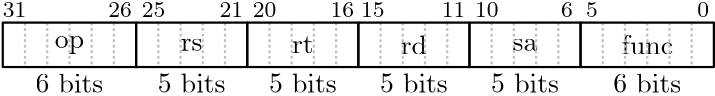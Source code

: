 <?xml version="1.0"?>
<!DOCTYPE ipe SYSTEM "ipe.dtd">
<ipe version="70206" creator="Ipe 7.2.10">
<info created="D:20190918220133" modified="D:20200325211811"/>
<ipestyle name="basic">
<symbol name="arrow/arc(spx)">
<path stroke="sym-stroke" fill="sym-stroke" pen="sym-pen">
0 0 m
-1 0.333 l
-1 -0.333 l
h
</path>
</symbol>
<symbol name="arrow/farc(spx)">
<path stroke="sym-stroke" fill="white" pen="sym-pen">
0 0 m
-1 0.333 l
-1 -0.333 l
h
</path>
</symbol>
<symbol name="arrow/ptarc(spx)">
<path stroke="sym-stroke" fill="sym-stroke" pen="sym-pen">
0 0 m
-1 0.333 l
-0.8 0 l
-1 -0.333 l
h
</path>
</symbol>
<symbol name="arrow/fptarc(spx)">
<path stroke="sym-stroke" fill="white" pen="sym-pen">
0 0 m
-1 0.333 l
-0.8 0 l
-1 -0.333 l
h
</path>
</symbol>
<symbol name="mark/circle(sx)" transformations="translations">
<path fill="sym-stroke">
0.6 0 0 0.6 0 0 e
0.4 0 0 0.4 0 0 e
</path>
</symbol>
<symbol name="mark/disk(sx)" transformations="translations">
<path fill="sym-stroke">
0.6 0 0 0.6 0 0 e
</path>
</symbol>
<symbol name="mark/fdisk(sfx)" transformations="translations">
<group>
<path fill="sym-fill">
0.5 0 0 0.5 0 0 e
</path>
<path fill="sym-stroke" fillrule="eofill">
0.6 0 0 0.6 0 0 e
0.4 0 0 0.4 0 0 e
</path>
</group>
</symbol>
<symbol name="mark/box(sx)" transformations="translations">
<path fill="sym-stroke" fillrule="eofill">
-0.6 -0.6 m
0.6 -0.6 l
0.6 0.6 l
-0.6 0.6 l
h
-0.4 -0.4 m
0.4 -0.4 l
0.4 0.4 l
-0.4 0.4 l
h
</path>
</symbol>
<symbol name="mark/square(sx)" transformations="translations">
<path fill="sym-stroke">
-0.6 -0.6 m
0.6 -0.6 l
0.6 0.6 l
-0.6 0.6 l
h
</path>
</symbol>
<symbol name="mark/fsquare(sfx)" transformations="translations">
<group>
<path fill="sym-fill">
-0.5 -0.5 m
0.5 -0.5 l
0.5 0.5 l
-0.5 0.5 l
h
</path>
<path fill="sym-stroke" fillrule="eofill">
-0.6 -0.6 m
0.6 -0.6 l
0.6 0.6 l
-0.6 0.6 l
h
-0.4 -0.4 m
0.4 -0.4 l
0.4 0.4 l
-0.4 0.4 l
h
</path>
</group>
</symbol>
<symbol name="mark/cross(sx)" transformations="translations">
<group>
<path fill="sym-stroke">
-0.43 -0.57 m
0.57 0.43 l
0.43 0.57 l
-0.57 -0.43 l
h
</path>
<path fill="sym-stroke">
-0.43 0.57 m
0.57 -0.43 l
0.43 -0.57 l
-0.57 0.43 l
h
</path>
</group>
</symbol>
<symbol name="arrow/fnormal(spx)">
<path stroke="sym-stroke" fill="white" pen="sym-pen">
0 0 m
-1 0.333 l
-1 -0.333 l
h
</path>
</symbol>
<symbol name="arrow/pointed(spx)">
<path stroke="sym-stroke" fill="sym-stroke" pen="sym-pen">
0 0 m
-1 0.333 l
-0.8 0 l
-1 -0.333 l
h
</path>
</symbol>
<symbol name="arrow/fpointed(spx)">
<path stroke="sym-stroke" fill="white" pen="sym-pen">
0 0 m
-1 0.333 l
-0.8 0 l
-1 -0.333 l
h
</path>
</symbol>
<symbol name="arrow/linear(spx)">
<path stroke="sym-stroke" pen="sym-pen">
-1 0.333 m
0 0 l
-1 -0.333 l
</path>
</symbol>
<symbol name="arrow/fdouble(spx)">
<path stroke="sym-stroke" fill="white" pen="sym-pen">
0 0 m
-1 0.333 l
-1 -0.333 l
h
-1 0 m
-2 0.333 l
-2 -0.333 l
h
</path>
</symbol>
<symbol name="arrow/double(spx)">
<path stroke="sym-stroke" fill="sym-stroke" pen="sym-pen">
0 0 m
-1 0.333 l
-1 -0.333 l
h
-1 0 m
-2 0.333 l
-2 -0.333 l
h
</path>
</symbol>
<pen name="heavier" value="0.8"/>
<pen name="fat" value="1.2"/>
<pen name="ultrafat" value="2"/>
<symbolsize name="large" value="5"/>
<symbolsize name="small" value="2"/>
<symbolsize name="tiny" value="1.1"/>
<arrowsize name="large" value="10"/>
<arrowsize name="small" value="5"/>
<arrowsize name="tiny" value="3"/>
<color name="green" value="0 1 0"/>
<color name="yellow" value="1 1 0"/>
<color name="orange" value="1 0.647 0"/>
<color name="gold" value="1 0.843 0"/>
<color name="purple" value="0.627 0.125 0.941"/>
<color name="gray" value="0.745"/>
<color name="brown" value="0.647 0.165 0.165"/>
<color name="navy" value="0 0 0.502"/>
<color name="pink" value="1 0.753 0.796"/>
<color name="seagreen" value="0.18 0.545 0.341"/>
<color name="turquoise" value="0.251 0.878 0.816"/>
<color name="violet" value="0.933 0.51 0.933"/>
<color name="darkblue" value="0 0 0.545"/>
<color name="darkcyan" value="0 0.545 0.545"/>
<color name="darkgray" value="0.663"/>
<color name="darkgreen" value="0 0.392 0"/>
<color name="darkmagenta" value="0.545 0 0.545"/>
<color name="darkorange" value="1 0.549 0"/>
<color name="darkred" value="0.545 0 0"/>
<color name="lightblue" value="0.678 0.847 0.902"/>
<color name="lightcyan" value="0.878 1 1"/>
<color name="lightgray" value="0.827"/>
<color name="lightgreen" value="0.565 0.933 0.565"/>
<color name="lightyellow" value="1 1 0.878"/>
<color name="red1" value="1 0 0"/>
<color name="red2" value="0.933 0 0"/>
<color name="red3" value="0.804 0 0"/>
<color name="red4" value="0.545 0 0"/>
<color name="green1" value="0 1 0"/>
<color name="green2" value="0 0.933 0"/>
<color name="green3" value="0 0.804 0"/>
<color name="green4" value="0 0.545 0"/>
<color name="blue1" value="0 0 1"/>
<color name="blue2" value="0 0 0.933"/>
<color name="blue3" value="0 0 0.804"/>
<color name="blue4" value="0 0 0.545"/>
<dashstyle name="dash dotted" value="[4 2 1 2] 0"/>
<dashstyle name="dash dot dotted" value="[4 2 1 2 1 2] 0"/>
<dashstyle name="dashed1" value="[1] 0"/>
<dashstyle name="dashed2" value="[2] 0"/>
<dashstyle name="dashed3" value="[4] 0"/>
<dashstyle name="dotted1" value="[1 1] 0"/>
<dashstyle name="dotted2" value="[1 2] 0"/>
<dashstyle name="dotted3" value="[1 3] 0"/>
<textsize name="large" value="\large"/>
<textsize name="small" value="\small"/>
<textsize name="tiny" value="\tiny"/>
<textsize name="Large" value="\Large"/>
<textsize name="LARGE" value="\LARGE"/>
<textsize name="huge" value="\huge"/>
<textsize name="Huge" value="\Huge"/>
<textsize name="footnote" value="\footnotesize"/>
<textstyle name="center" begin="\begin{center}" end="\end{center}"/>
<textstyle name="itemize" begin="\begin{itemize}" end="\end{itemize}"/>
<textstyle name="item" begin="\begin{itemize}\item{}" end="\end{itemize}"/>
<gridsize name="1 pts" value="1"/>
<gridsize name="2 pts" value="2"/>
<gridsize name="4 pts" value="4"/>
<gridsize name="8 pts (~3 mm)" value="8"/>
<gridsize name="16 pts (~6 mm)" value="16"/>
<gridsize name="32 pts (~12 mm)" value="32"/>
<gridsize name="10 pts (~3.5 mm)" value="10"/>
<gridsize name="20 pts (~7 mm)" value="20"/>
<gridsize name="14 pts (~5 mm)" value="14"/>
<gridsize name="28 pts (~10 mm)" value="28"/>
<gridsize name="56 pts (~20 mm)" value="56"/>
<anglesize name="90 deg" value="90"/>
<anglesize name="60 deg" value="60"/>
<anglesize name="45 deg" value="45"/>
<anglesize name="30 deg" value="30"/>
<anglesize name="22.5 deg" value="22.5"/>
<opacity name="10%" value="0.1"/>
<opacity name="30%" value="0.3"/>
<opacity name="50%" value="0.5"/>
<opacity name="75%" value="0.75"/>
<layout paper="268 36" origin="0 0" frame="268 36"/>
<tiling name="falling" angle="-60" step="4" width="1"/>
<tiling name="rising" angle="30" step="4" width="1"/>
</ipestyle>
<page>
<layer name="alpha"/>
<view layers="alpha" active="alpha"/>
<path layer="alpha" matrix="1 0 0 1 0 3" stroke="gray" dash="dashed1" pen="heavier">
16 24 m
16 8 l
</path>
<text matrix="1 0 0 1 -104.271 -120.459" transformations="translations" pos="335 136" stroke="black" type="label" width="18.542" height="6.918" depth="0" valign="baseline">func</text>
<text matrix="1 0 0 1 -104.456 -109.144" transformations="translations" pos="296 126" stroke="black" type="label" width="8.911" height="4.289" depth="0" valign="baseline">sa</text>
<text matrix="1 0 0 1 -99.888 -84.064" transformations="translations" pos="212 100" stroke="black" type="label" width="7.776" height="6.128" depth="0" valign="baseline">rt</text>
<text matrix="1 0 0 1 -128.916 -69.1445" transformations="translations" pos="201 86" stroke="black" type="label" width="7.832" height="4.289" depth="0" valign="baseline">rs</text>
<text matrix="1 0 0 1 -84.258 -89.1835" transformations="translations" pos="111 107" stroke="black" type="label" width="10.516" height="4.297" depth="1.93" valign="baseline">op</text>
<text matrix="1 0 0 1 -6.7185 -113.459" transformations="translations" pos="158 129" stroke="black" type="label" width="9.437" height="6.918" depth="0" valign="baseline">rd</text>
<text matrix="1 0 0 1 -52 -126" transformations="translations" pos="60 155" stroke="black" type="label" width="8.468" height="5.136" depth="0" valign="baseline" size="footnote">31</text>
<text matrix="1 0 0 1 -40 -115" transformations="translations" pos="86 144" stroke="black" type="label" width="8.468" height="5.136" depth="0" valign="baseline" size="footnote">26</text>
<text matrix="1 0 0 1 -264 -97" transformations="translations" pos="322 126" stroke="black" type="label" width="8.468" height="5.136" depth="0" valign="baseline" size="footnote">25</text>
<text matrix="1 0 0 1 -278 -92" transformations="translations" pos="364 121" stroke="black" type="label" width="8.468" height="5.136" depth="0" valign="baseline" size="footnote">21</text>
<text matrix="1 0 0 1 -68 -114" transformations="translations" pos="166 143" stroke="black" type="label" width="8.468" height="5.136" depth="0" valign="baseline" size="footnote">20</text>
<text matrix="1 0 0 1 -66 -114" transformations="translations" pos="192 143" stroke="black" type="label" width="8.468" height="5.136" depth="0" valign="baseline" size="footnote">16</text>
<text matrix="1 0 0 1 -114 -108" transformations="translations" pos="280 137" stroke="black" type="label" width="8.468" height="5.136" depth="0" valign="baseline" size="footnote">11</text>
<text matrix="1 0 0 1 -96 -107" transformations="translations" pos="305 136" stroke="black" type="label" width="4.234" height="5.136" depth="0" valign="baseline" size="footnote">6</text>
<text matrix="1 0 0 1 -106 -106" transformations="translations" pos="324 135" stroke="black" type="label" width="4.234" height="5.136" depth="0" valign="baseline" size="footnote">5</text>
<text matrix="1 0 0 1 -90 -109" transformations="translations" pos="348 138" stroke="black" type="label" width="4.234" height="5.136" depth="0" valign="baseline" size="footnote">0</text>
<text matrix="1 0 0 1 -196 -110" transformations="translations" pos="333 139" stroke="black" type="label" width="8.468" height="5.136" depth="0" valign="baseline" size="footnote">15</text>
<text matrix="1 0 0 1 -102 -108" transformations="translations" pos="280 137" stroke="black" type="label" width="8.468" height="5.136" depth="0" valign="baseline" size="footnote">10</text>
<path matrix="1 0 0 1 8 3" stroke="gray" dash="dashed1" pen="heavier">
16 24 m
16 8 l
</path>
<path matrix="1 0 0 1 16 3" stroke="gray" dash="dashed1" pen="heavier">
16 24 m
16 8 l
</path>
<path matrix="1 0 0 1 24 3" stroke="gray" dash="dashed1" pen="heavier">
16 24 m
16 8 l
</path>
<path matrix="1 0 0 1 32 3" stroke="gray" dash="dashed1" pen="heavier">
16 24 m
16 8 l
</path>
<path matrix="1 0 0 1 48 3" stroke="gray" dash="dashed1" pen="heavier">
16 24 m
16 8 l
</path>
<path matrix="1 0 0 1 56 3" stroke="gray" dash="dashed1" pen="heavier">
16 24 m
16 8 l
</path>
<path matrix="1 0 0 1 64 3" stroke="gray" dash="dashed1" pen="heavier">
16 24 m
16 8 l
</path>
<path matrix="1 0 0 1 72 3" stroke="gray" dash="dashed1" pen="heavier">
16 24 m
16 8 l
</path>
<path matrix="1 0 0 1 88 3" stroke="gray" dash="dashed1" pen="heavier">
16 24 m
16 8 l
</path>
<path matrix="1 0 0 1 96 3" stroke="gray" dash="dashed1" pen="heavier">
16 24 m
16 8 l
</path>
<path matrix="1 0 0 1 104 3" stroke="gray" dash="dashed1" pen="heavier">
16 24 m
16 8 l
</path>
<path matrix="1 0 0 1 112 3" stroke="gray" dash="dashed1" pen="heavier">
16 24 m
16 8 l
</path>
<path matrix="1 0 0 1 128 3" stroke="gray" dash="dashed1" pen="heavier">
16 24 m
16 8 l
</path>
<path matrix="1 0 0 1 136 3" stroke="gray" dash="dashed1" pen="heavier">
16 24 m
16 8 l
</path>
<path matrix="1 0 0 1 144 3" stroke="gray" dash="dashed1" pen="heavier">
16 24 m
16 8 l
</path>
<path matrix="1 0 0 1 152 3" stroke="gray" dash="dashed1" pen="heavier">
16 24 m
16 8 l
</path>
<path matrix="1 0 0 1 168 3" stroke="gray" dash="dashed1" pen="heavier">
16 24 m
16 8 l
</path>
<path matrix="1 0 0 1 176 3" stroke="gray" dash="dashed1" pen="heavier">
16 24 m
16 8 l
</path>
<path matrix="1 0 0 1 184 3" stroke="gray" dash="dashed1" pen="heavier">
16 24 m
16 8 l
</path>
<path matrix="1 0 0 1 192 3" stroke="gray" dash="dashed1" pen="heavier">
16 24 m
16 8 l
</path>
<path matrix="1 0 0 1 208 3" stroke="gray" dash="dashed1" pen="heavier">
16 24 m
16 8 l
</path>
<path matrix="1 0 0 1 216 3" stroke="gray" dash="dashed1" pen="heavier">
16 24 m
16 8 l
</path>
<path matrix="1 0 0 1 224 3" stroke="gray" dash="dashed1" pen="heavier">
16 24 m
16 8 l
</path>
<path matrix="1 0 0 1 232 3" stroke="gray" dash="dashed1" pen="heavier">
16 24 m
16 8 l
</path>
<path matrix="1 0 0 1 240 3" stroke="gray" dash="dashed1" pen="heavier">
16 24 m
16 8 l
</path>
<path matrix="1 0 0 1 0 3" stroke="black" pen="heavier">
216 24 m
216 8 l
264 8 l
264 24 l
h
</path>
<path matrix="1 0 0 1 0 3" stroke="black" pen="heavier">
176 24 m
176 8 l
216 8 l
216 24 l
h
</path>
<path matrix="1 0 0 1 0 3" stroke="black" pen="heavier">
136 24 m
136 8 l
176 8 l
176 24 l
h
</path>
<path matrix="1 0 0 1 -72 -93" stroke="black" pen="heavier">
128 120 m
128 104 l
168 104 l
168 120 l
h
</path>
<path matrix="1 0 0 1 -64 -93" stroke="black" pen="heavier">
160 120 m
160 104 l
200 104 l
200 120 l
h
</path>
<path matrix="1 0 0 1 0 3" stroke="black" pen="heavier">
8 24 m
8 8 l
56 8 l
56 24 l
h
</path>
<text matrix="1 0 0 1 -91.2045 -105.183" transformations="translations" pos="111 107" stroke="black" type="label" width="24.409" height="6.918" depth="0" valign="baseline">6 bits</text>
<text matrix="1 0 0 1 -47.2045 -105.183" transformations="translations" pos="111 107" stroke="black" type="label" width="24.409" height="6.918" depth="0" valign="baseline">5 bits</text>
<text matrix="1 0 0 1 -7.2045 -105.183" transformations="translations" pos="111 107" stroke="black" type="label" width="24.409" height="6.918" depth="0" valign="baseline">5 bits</text>
<text matrix="1 0 0 1 32.7955 -105.183" transformations="translations" pos="111 107" stroke="black" type="label" width="24.409" height="6.918" depth="0" valign="baseline">5 bits</text>
<text matrix="1 0 0 1 72.7955 -105.183" transformations="translations" pos="111 107" stroke="black" type="label" width="24.409" height="6.918" depth="0" valign="baseline">5 bits</text>
<text matrix="1 0 0 1 116.796 -105.183" transformations="translations" pos="111 107" stroke="black" type="label" width="24.409" height="6.918" depth="0" valign="baseline">6 bits</text>
</page>
</ipe>
